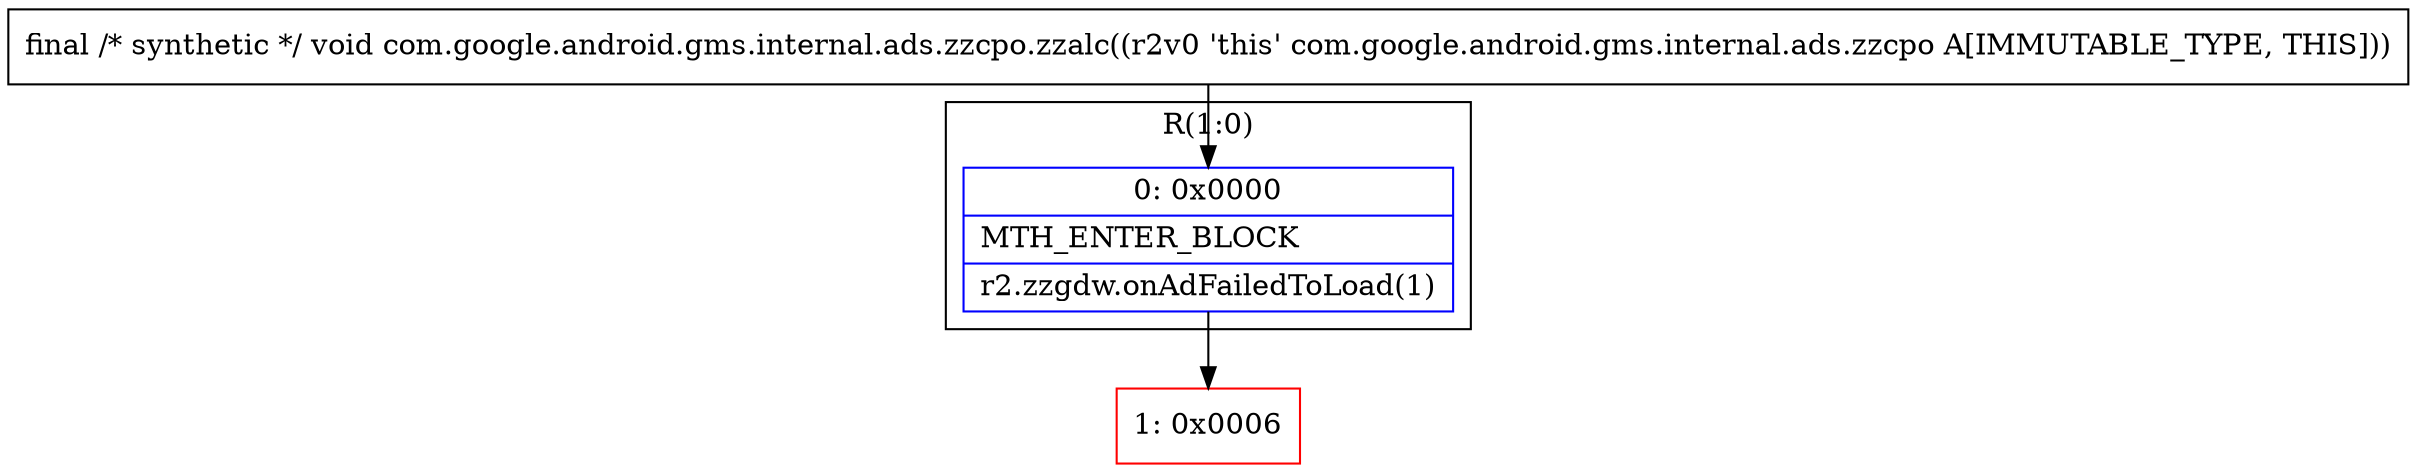 digraph "CFG forcom.google.android.gms.internal.ads.zzcpo.zzalc()V" {
subgraph cluster_Region_3761185 {
label = "R(1:0)";
node [shape=record,color=blue];
Node_0 [shape=record,label="{0\:\ 0x0000|MTH_ENTER_BLOCK\l|r2.zzgdw.onAdFailedToLoad(1)\l}"];
}
Node_1 [shape=record,color=red,label="{1\:\ 0x0006}"];
MethodNode[shape=record,label="{final \/* synthetic *\/ void com.google.android.gms.internal.ads.zzcpo.zzalc((r2v0 'this' com.google.android.gms.internal.ads.zzcpo A[IMMUTABLE_TYPE, THIS])) }"];
MethodNode -> Node_0;
Node_0 -> Node_1;
}

